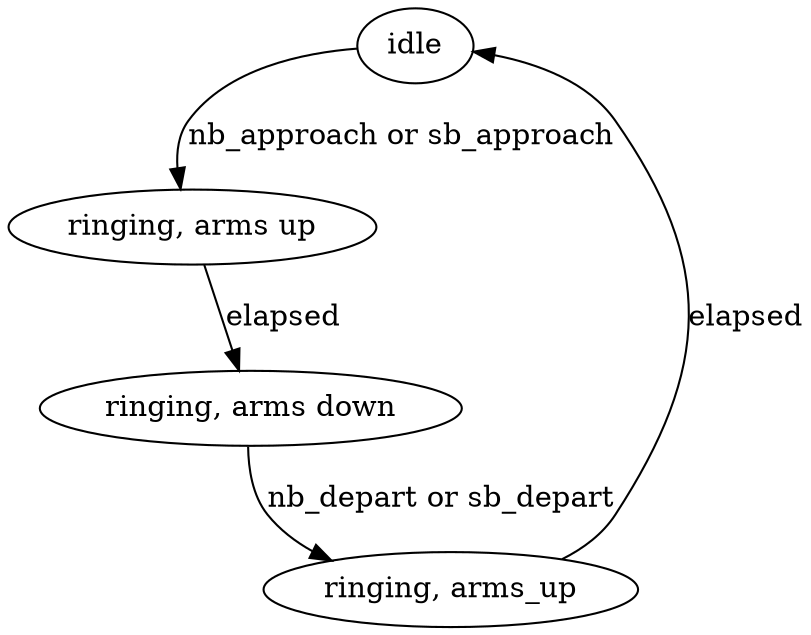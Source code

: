 digraph {
    idle[label="idle"];
    idle -> arriving[label="nb_approach or sb_approach"];
    arriving[label="ringing, arms up"];
    arriving -> closed[label="elapsed"];
    closed[label="ringing, arms down"];
    closed -> departing[label="nb_depart or sb_depart"];
    departing[label="ringing, arms_up"];
    departing -> idle[label="elapsed"];
}
